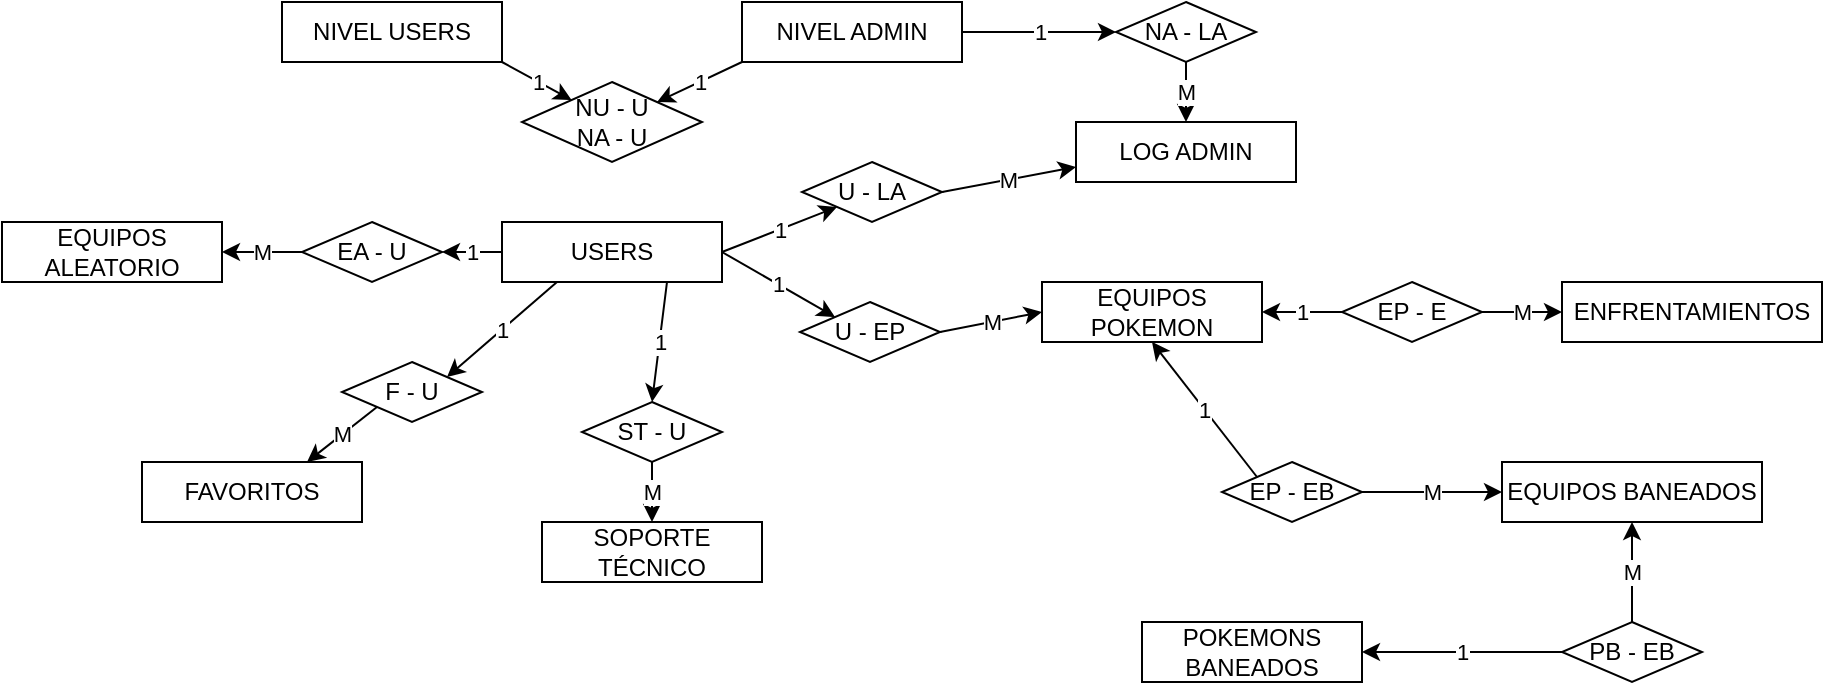 <mxfile version="21.2.9">
  <diagram name="Página-1" id="_DNSG17SYSdKRm8znBRe">
    <mxGraphModel dx="1434" dy="760" grid="1" gridSize="10" guides="1" tooltips="1" connect="1" arrows="1" fold="1" page="1" pageScale="1" pageWidth="827" pageHeight="1169" math="0" shadow="0">
      <root>
        <mxCell id="0" />
        <mxCell id="1" parent="0" />
        <mxCell id="nPvhPU_qYs2ZT6tVMFeS-1" value="USERS" style="rounded=0;whiteSpace=wrap;html=1;" vertex="1" parent="1">
          <mxGeometry x="430" y="190" width="110" height="30" as="geometry" />
        </mxCell>
        <mxCell id="nPvhPU_qYs2ZT6tVMFeS-3" value="NIVEL USERS" style="rounded=0;whiteSpace=wrap;html=1;" vertex="1" parent="1">
          <mxGeometry x="320" y="80" width="110" height="30" as="geometry" />
        </mxCell>
        <mxCell id="nPvhPU_qYs2ZT6tVMFeS-4" value="NIVEL ADMIN" style="rounded=0;whiteSpace=wrap;html=1;" vertex="1" parent="1">
          <mxGeometry x="550" y="80" width="110" height="30" as="geometry" />
        </mxCell>
        <mxCell id="nPvhPU_qYs2ZT6tVMFeS-5" value="LOG ADMIN" style="rounded=0;whiteSpace=wrap;html=1;" vertex="1" parent="1">
          <mxGeometry x="717" y="140" width="110" height="30" as="geometry" />
        </mxCell>
        <mxCell id="nPvhPU_qYs2ZT6tVMFeS-6" value="FAVORITOS" style="rounded=0;whiteSpace=wrap;html=1;" vertex="1" parent="1">
          <mxGeometry x="250" y="310" width="110" height="30" as="geometry" />
        </mxCell>
        <mxCell id="nPvhPU_qYs2ZT6tVMFeS-7" value="SOPORTE TÉCNICO" style="rounded=0;whiteSpace=wrap;html=1;" vertex="1" parent="1">
          <mxGeometry x="450" y="340" width="110" height="30" as="geometry" />
        </mxCell>
        <mxCell id="nPvhPU_qYs2ZT6tVMFeS-9" value="EQUIPOS ALEATORIO" style="rounded=0;whiteSpace=wrap;html=1;" vertex="1" parent="1">
          <mxGeometry x="180" y="190" width="110" height="30" as="geometry" />
        </mxCell>
        <mxCell id="nPvhPU_qYs2ZT6tVMFeS-10" value="EQUIPOS POKEMON" style="rounded=0;whiteSpace=wrap;html=1;" vertex="1" parent="1">
          <mxGeometry x="700" y="220" width="110" height="30" as="geometry" />
        </mxCell>
        <mxCell id="nPvhPU_qYs2ZT6tVMFeS-11" value="ENFRENTAMIENTOS" style="rounded=0;whiteSpace=wrap;html=1;" vertex="1" parent="1">
          <mxGeometry x="960" y="220" width="130" height="30" as="geometry" />
        </mxCell>
        <mxCell id="nPvhPU_qYs2ZT6tVMFeS-13" value="EQUIPOS BANEADOS" style="rounded=0;whiteSpace=wrap;html=1;" vertex="1" parent="1">
          <mxGeometry x="930" y="310" width="130" height="30" as="geometry" />
        </mxCell>
        <mxCell id="nPvhPU_qYs2ZT6tVMFeS-14" value="POKEMONS BANEADOS" style="rounded=0;whiteSpace=wrap;html=1;" vertex="1" parent="1">
          <mxGeometry x="750" y="390" width="110" height="30" as="geometry" />
        </mxCell>
        <mxCell id="nPvhPU_qYs2ZT6tVMFeS-16" value="NU - U&lt;br&gt;NA - U" style="rhombus;whiteSpace=wrap;html=1;" vertex="1" parent="1">
          <mxGeometry x="440" y="120" width="90" height="40" as="geometry" />
        </mxCell>
        <mxCell id="nPvhPU_qYs2ZT6tVMFeS-17" value="EA - U" style="rhombus;whiteSpace=wrap;html=1;" vertex="1" parent="1">
          <mxGeometry x="330" y="190" width="70" height="30" as="geometry" />
        </mxCell>
        <mxCell id="nPvhPU_qYs2ZT6tVMFeS-18" value="U - LA" style="rhombus;whiteSpace=wrap;html=1;" vertex="1" parent="1">
          <mxGeometry x="580" y="160" width="70" height="30" as="geometry" />
        </mxCell>
        <mxCell id="nPvhPU_qYs2ZT6tVMFeS-19" value="F - U" style="rhombus;whiteSpace=wrap;html=1;" vertex="1" parent="1">
          <mxGeometry x="350" y="260" width="70" height="30" as="geometry" />
        </mxCell>
        <mxCell id="nPvhPU_qYs2ZT6tVMFeS-20" value="ST - U" style="rhombus;whiteSpace=wrap;html=1;" vertex="1" parent="1">
          <mxGeometry x="470" y="280" width="70" height="30" as="geometry" />
        </mxCell>
        <mxCell id="nPvhPU_qYs2ZT6tVMFeS-21" value="U - EP" style="rhombus;whiteSpace=wrap;html=1;" vertex="1" parent="1">
          <mxGeometry x="579" y="230" width="70" height="30" as="geometry" />
        </mxCell>
        <mxCell id="nPvhPU_qYs2ZT6tVMFeS-22" value="EP - E" style="rhombus;whiteSpace=wrap;html=1;" vertex="1" parent="1">
          <mxGeometry x="850" y="220" width="70" height="30" as="geometry" />
        </mxCell>
        <mxCell id="nPvhPU_qYs2ZT6tVMFeS-23" value="EP - EB" style="rhombus;whiteSpace=wrap;html=1;" vertex="1" parent="1">
          <mxGeometry x="790" y="310" width="70" height="30" as="geometry" />
        </mxCell>
        <mxCell id="nPvhPU_qYs2ZT6tVMFeS-24" value="PB - EB" style="rhombus;whiteSpace=wrap;html=1;" vertex="1" parent="1">
          <mxGeometry x="960" y="390" width="70" height="30" as="geometry" />
        </mxCell>
        <mxCell id="nPvhPU_qYs2ZT6tVMFeS-25" value="1" style="endArrow=classic;html=1;rounded=0;entryX=1;entryY=0.5;entryDx=0;entryDy=0;exitX=0;exitY=0.5;exitDx=0;exitDy=0;" edge="1" parent="1" source="nPvhPU_qYs2ZT6tVMFeS-24" target="nPvhPU_qYs2ZT6tVMFeS-14">
          <mxGeometry relative="1" as="geometry">
            <mxPoint x="530" y="380" as="sourcePoint" />
            <mxPoint x="690" y="380" as="targetPoint" />
          </mxGeometry>
        </mxCell>
        <mxCell id="nPvhPU_qYs2ZT6tVMFeS-29" value="M" style="endArrow=classic;html=1;rounded=0;entryX=0.5;entryY=1;entryDx=0;entryDy=0;exitX=0.5;exitY=0;exitDx=0;exitDy=0;" edge="1" parent="1" source="nPvhPU_qYs2ZT6tVMFeS-24" target="nPvhPU_qYs2ZT6tVMFeS-13">
          <mxGeometry relative="1" as="geometry">
            <mxPoint x="885" y="410" as="sourcePoint" />
            <mxPoint x="800" y="425" as="targetPoint" />
          </mxGeometry>
        </mxCell>
        <mxCell id="nPvhPU_qYs2ZT6tVMFeS-33" value="M" style="endArrow=classic;html=1;rounded=0;exitX=1;exitY=0.5;exitDx=0;exitDy=0;entryX=0;entryY=0.5;entryDx=0;entryDy=0;" edge="1" parent="1" source="nPvhPU_qYs2ZT6tVMFeS-22" target="nPvhPU_qYs2ZT6tVMFeS-11">
          <mxGeometry relative="1" as="geometry">
            <mxPoint x="920" y="395" as="sourcePoint" />
            <mxPoint x="930" y="280" as="targetPoint" />
          </mxGeometry>
        </mxCell>
        <mxCell id="nPvhPU_qYs2ZT6tVMFeS-42" value="1" style="endArrow=classic;html=1;rounded=0;entryX=1;entryY=0.5;entryDx=0;entryDy=0;exitX=0;exitY=0.5;exitDx=0;exitDy=0;" edge="1" parent="1" source="nPvhPU_qYs2ZT6tVMFeS-22" target="nPvhPU_qYs2ZT6tVMFeS-10">
          <mxGeometry relative="1" as="geometry">
            <mxPoint x="920" y="395" as="sourcePoint" />
            <mxPoint x="945" y="350" as="targetPoint" />
          </mxGeometry>
        </mxCell>
        <mxCell id="nPvhPU_qYs2ZT6tVMFeS-44" value="M" style="endArrow=classic;html=1;rounded=0;exitX=1;exitY=0.5;exitDx=0;exitDy=0;entryX=0;entryY=0.5;entryDx=0;entryDy=0;" edge="1" parent="1" source="nPvhPU_qYs2ZT6tVMFeS-23" target="nPvhPU_qYs2ZT6tVMFeS-13">
          <mxGeometry relative="1" as="geometry">
            <mxPoint x="1005" y="400" as="sourcePoint" />
            <mxPoint x="890" y="370" as="targetPoint" />
          </mxGeometry>
        </mxCell>
        <mxCell id="nPvhPU_qYs2ZT6tVMFeS-45" value="1" style="endArrow=classic;html=1;rounded=0;entryX=0.5;entryY=1;entryDx=0;entryDy=0;exitX=0;exitY=0;exitDx=0;exitDy=0;" edge="1" parent="1" source="nPvhPU_qYs2ZT6tVMFeS-23" target="nPvhPU_qYs2ZT6tVMFeS-10">
          <mxGeometry relative="1" as="geometry">
            <mxPoint x="1015" y="410" as="sourcePoint" />
            <mxPoint x="1015" y="360" as="targetPoint" />
          </mxGeometry>
        </mxCell>
        <mxCell id="nPvhPU_qYs2ZT6tVMFeS-46" value="1" style="endArrow=classic;html=1;rounded=0;entryX=0;entryY=0;entryDx=0;entryDy=0;exitX=1;exitY=0.5;exitDx=0;exitDy=0;" edge="1" parent="1" source="nPvhPU_qYs2ZT6tVMFeS-1" target="nPvhPU_qYs2ZT6tVMFeS-21">
          <mxGeometry relative="1" as="geometry">
            <mxPoint x="600" y="220" as="sourcePoint" />
            <mxPoint x="765" y="260" as="targetPoint" />
          </mxGeometry>
        </mxCell>
        <mxCell id="nPvhPU_qYs2ZT6tVMFeS-47" value="M" style="endArrow=classic;html=1;rounded=0;exitX=1;exitY=0.5;exitDx=0;exitDy=0;entryX=0;entryY=0.5;entryDx=0;entryDy=0;" edge="1" parent="1" source="nPvhPU_qYs2ZT6tVMFeS-21" target="nPvhPU_qYs2ZT6tVMFeS-10">
          <mxGeometry relative="1" as="geometry">
            <mxPoint x="870" y="335" as="sourcePoint" />
            <mxPoint x="940" y="335" as="targetPoint" />
          </mxGeometry>
        </mxCell>
        <mxCell id="nPvhPU_qYs2ZT6tVMFeS-48" value="1" style="endArrow=classic;html=1;rounded=0;entryX=0;entryY=1;entryDx=0;entryDy=0;exitX=1;exitY=0.5;exitDx=0;exitDy=0;" edge="1" parent="1" source="nPvhPU_qYs2ZT6tVMFeS-1" target="nPvhPU_qYs2ZT6tVMFeS-18">
          <mxGeometry relative="1" as="geometry">
            <mxPoint x="550" y="215" as="sourcePoint" />
            <mxPoint x="607" y="248" as="targetPoint" />
          </mxGeometry>
        </mxCell>
        <mxCell id="nPvhPU_qYs2ZT6tVMFeS-49" value="M" style="endArrow=classic;html=1;rounded=0;exitX=1;exitY=0.5;exitDx=0;exitDy=0;entryX=0;entryY=0.75;entryDx=0;entryDy=0;" edge="1" parent="1" source="nPvhPU_qYs2ZT6tVMFeS-18" target="nPvhPU_qYs2ZT6tVMFeS-5">
          <mxGeometry relative="1" as="geometry">
            <mxPoint x="659" y="255" as="sourcePoint" />
            <mxPoint x="710" y="245" as="targetPoint" />
          </mxGeometry>
        </mxCell>
        <mxCell id="nPvhPU_qYs2ZT6tVMFeS-50" value="1" style="endArrow=classic;html=1;rounded=0;exitX=1;exitY=1;exitDx=0;exitDy=0;" edge="1" parent="1" source="nPvhPU_qYs2ZT6tVMFeS-3" target="nPvhPU_qYs2ZT6tVMFeS-16">
          <mxGeometry relative="1" as="geometry">
            <mxPoint x="550" y="215" as="sourcePoint" />
            <mxPoint x="607" y="248" as="targetPoint" />
          </mxGeometry>
        </mxCell>
        <mxCell id="nPvhPU_qYs2ZT6tVMFeS-51" value="1" style="endArrow=classic;html=1;rounded=0;entryX=1;entryY=0;entryDx=0;entryDy=0;exitX=0;exitY=1;exitDx=0;exitDy=0;" edge="1" parent="1" source="nPvhPU_qYs2ZT6tVMFeS-4" target="nPvhPU_qYs2ZT6tVMFeS-16">
          <mxGeometry relative="1" as="geometry">
            <mxPoint x="560" y="225" as="sourcePoint" />
            <mxPoint x="617" y="258" as="targetPoint" />
          </mxGeometry>
        </mxCell>
        <mxCell id="nPvhPU_qYs2ZT6tVMFeS-54" value="NA - LA" style="rhombus;whiteSpace=wrap;html=1;" vertex="1" parent="1">
          <mxGeometry x="737" y="80" width="70" height="30" as="geometry" />
        </mxCell>
        <mxCell id="nPvhPU_qYs2ZT6tVMFeS-55" value="1" style="endArrow=classic;html=1;rounded=0;entryX=0;entryY=0.5;entryDx=0;entryDy=0;exitX=1;exitY=0.5;exitDx=0;exitDy=0;" edge="1" parent="1" source="nPvhPU_qYs2ZT6tVMFeS-4" target="nPvhPU_qYs2ZT6tVMFeS-54">
          <mxGeometry relative="1" as="geometry">
            <mxPoint x="540" y="205" as="sourcePoint" />
            <mxPoint x="597" y="238" as="targetPoint" />
          </mxGeometry>
        </mxCell>
        <mxCell id="nPvhPU_qYs2ZT6tVMFeS-56" value="M" style="endArrow=classic;html=1;rounded=0;exitX=0.5;exitY=1;exitDx=0;exitDy=0;entryX=0.5;entryY=0;entryDx=0;entryDy=0;" edge="1" parent="1" source="nPvhPU_qYs2ZT6tVMFeS-54" target="nPvhPU_qYs2ZT6tVMFeS-5">
          <mxGeometry relative="1" as="geometry">
            <mxPoint x="660" y="185" as="sourcePoint" />
            <mxPoint x="727" y="173" as="targetPoint" />
          </mxGeometry>
        </mxCell>
        <mxCell id="nPvhPU_qYs2ZT6tVMFeS-57" value="M" style="endArrow=classic;html=1;rounded=0;exitX=0.5;exitY=1;exitDx=0;exitDy=0;entryX=0.5;entryY=0;entryDx=0;entryDy=0;" edge="1" parent="1" source="nPvhPU_qYs2ZT6tVMFeS-20" target="nPvhPU_qYs2ZT6tVMFeS-7">
          <mxGeometry relative="1" as="geometry">
            <mxPoint x="670" y="195" as="sourcePoint" />
            <mxPoint x="737" y="183" as="targetPoint" />
          </mxGeometry>
        </mxCell>
        <mxCell id="nPvhPU_qYs2ZT6tVMFeS-58" value="M" style="endArrow=classic;html=1;rounded=0;exitX=0;exitY=1;exitDx=0;exitDy=0;entryX=0.75;entryY=0;entryDx=0;entryDy=0;" edge="1" parent="1" source="nPvhPU_qYs2ZT6tVMFeS-19" target="nPvhPU_qYs2ZT6tVMFeS-6">
          <mxGeometry relative="1" as="geometry">
            <mxPoint x="680" y="205" as="sourcePoint" />
            <mxPoint x="747" y="193" as="targetPoint" />
          </mxGeometry>
        </mxCell>
        <mxCell id="nPvhPU_qYs2ZT6tVMFeS-59" value="M" style="endArrow=classic;html=1;rounded=0;exitX=0;exitY=0.5;exitDx=0;exitDy=0;entryX=1;entryY=0.5;entryDx=0;entryDy=0;" edge="1" parent="1" source="nPvhPU_qYs2ZT6tVMFeS-17" target="nPvhPU_qYs2ZT6tVMFeS-9">
          <mxGeometry relative="1" as="geometry">
            <mxPoint x="690" y="215" as="sourcePoint" />
            <mxPoint x="757" y="203" as="targetPoint" />
          </mxGeometry>
        </mxCell>
        <mxCell id="nPvhPU_qYs2ZT6tVMFeS-60" value="1" style="endArrow=classic;html=1;rounded=0;entryX=0.5;entryY=0;entryDx=0;entryDy=0;exitX=0.75;exitY=1;exitDx=0;exitDy=0;" edge="1" parent="1" source="nPvhPU_qYs2ZT6tVMFeS-1" target="nPvhPU_qYs2ZT6tVMFeS-20">
          <mxGeometry relative="1" as="geometry">
            <mxPoint x="550" y="215" as="sourcePoint" />
            <mxPoint x="607" y="248" as="targetPoint" />
          </mxGeometry>
        </mxCell>
        <mxCell id="nPvhPU_qYs2ZT6tVMFeS-61" value="1" style="endArrow=classic;html=1;rounded=0;entryX=1;entryY=0;entryDx=0;entryDy=0;exitX=0.25;exitY=1;exitDx=0;exitDy=0;" edge="1" parent="1" source="nPvhPU_qYs2ZT6tVMFeS-1" target="nPvhPU_qYs2ZT6tVMFeS-19">
          <mxGeometry relative="1" as="geometry">
            <mxPoint x="560" y="225" as="sourcePoint" />
            <mxPoint x="617" y="258" as="targetPoint" />
          </mxGeometry>
        </mxCell>
        <mxCell id="nPvhPU_qYs2ZT6tVMFeS-62" value="1" style="endArrow=classic;html=1;rounded=0;entryX=1;entryY=0.5;entryDx=0;entryDy=0;exitX=0;exitY=0.5;exitDx=0;exitDy=0;" edge="1" parent="1" source="nPvhPU_qYs2ZT6tVMFeS-1" target="nPvhPU_qYs2ZT6tVMFeS-17">
          <mxGeometry relative="1" as="geometry">
            <mxPoint x="570" y="235" as="sourcePoint" />
            <mxPoint x="627" y="268" as="targetPoint" />
          </mxGeometry>
        </mxCell>
      </root>
    </mxGraphModel>
  </diagram>
</mxfile>
